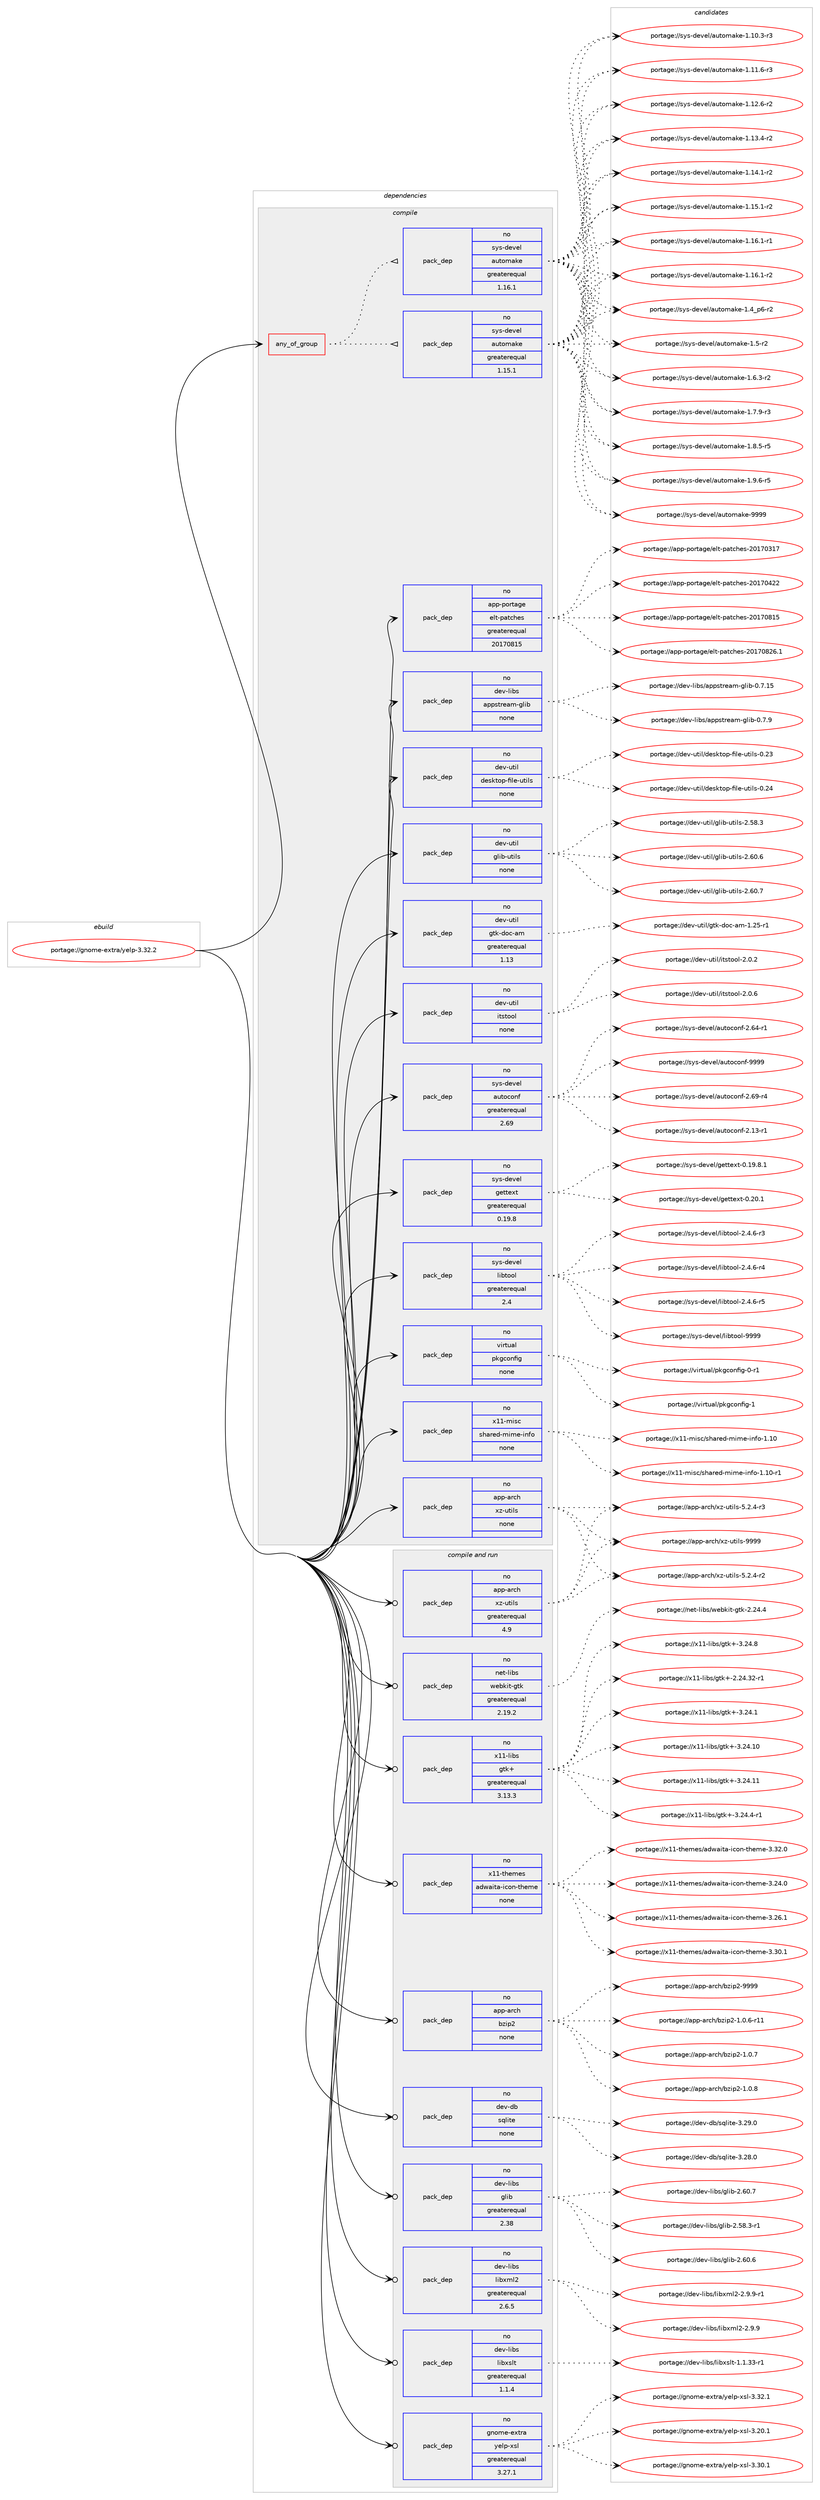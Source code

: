 digraph prolog {

# *************
# Graph options
# *************

newrank=true;
concentrate=true;
compound=true;
graph [rankdir=LR,fontname=Helvetica,fontsize=10,ranksep=1.5];#, ranksep=2.5, nodesep=0.2];
edge  [arrowhead=vee];
node  [fontname=Helvetica,fontsize=10];

# **********
# The ebuild
# **********

subgraph cluster_leftcol {
color=gray;
rank=same;
label=<<i>ebuild</i>>;
id [label="portage://gnome-extra/yelp-3.32.2", color=red, width=4, href="../gnome-extra/yelp-3.32.2.svg"];
}

# ****************
# The dependencies
# ****************

subgraph cluster_midcol {
color=gray;
label=<<i>dependencies</i>>;
subgraph cluster_compile {
fillcolor="#eeeeee";
style=filled;
label=<<i>compile</i>>;
subgraph any4054 {
dependency282937 [label=<<TABLE BORDER="0" CELLBORDER="1" CELLSPACING="0" CELLPADDING="4"><TR><TD CELLPADDING="10">any_of_group</TD></TR></TABLE>>, shape=none, color=red];subgraph pack204189 {
dependency282938 [label=<<TABLE BORDER="0" CELLBORDER="1" CELLSPACING="0" CELLPADDING="4" WIDTH="220"><TR><TD ROWSPAN="6" CELLPADDING="30">pack_dep</TD></TR><TR><TD WIDTH="110">no</TD></TR><TR><TD>sys-devel</TD></TR><TR><TD>automake</TD></TR><TR><TD>greaterequal</TD></TR><TR><TD>1.16.1</TD></TR></TABLE>>, shape=none, color=blue];
}
dependency282937:e -> dependency282938:w [weight=20,style="dotted",arrowhead="oinv"];
subgraph pack204190 {
dependency282939 [label=<<TABLE BORDER="0" CELLBORDER="1" CELLSPACING="0" CELLPADDING="4" WIDTH="220"><TR><TD ROWSPAN="6" CELLPADDING="30">pack_dep</TD></TR><TR><TD WIDTH="110">no</TD></TR><TR><TD>sys-devel</TD></TR><TR><TD>automake</TD></TR><TR><TD>greaterequal</TD></TR><TR><TD>1.15.1</TD></TR></TABLE>>, shape=none, color=blue];
}
dependency282937:e -> dependency282939:w [weight=20,style="dotted",arrowhead="oinv"];
}
id:e -> dependency282937:w [weight=20,style="solid",arrowhead="vee"];
subgraph pack204191 {
dependency282940 [label=<<TABLE BORDER="0" CELLBORDER="1" CELLSPACING="0" CELLPADDING="4" WIDTH="220"><TR><TD ROWSPAN="6" CELLPADDING="30">pack_dep</TD></TR><TR><TD WIDTH="110">no</TD></TR><TR><TD>app-arch</TD></TR><TR><TD>xz-utils</TD></TR><TR><TD>none</TD></TR><TR><TD></TD></TR></TABLE>>, shape=none, color=blue];
}
id:e -> dependency282940:w [weight=20,style="solid",arrowhead="vee"];
subgraph pack204192 {
dependency282941 [label=<<TABLE BORDER="0" CELLBORDER="1" CELLSPACING="0" CELLPADDING="4" WIDTH="220"><TR><TD ROWSPAN="6" CELLPADDING="30">pack_dep</TD></TR><TR><TD WIDTH="110">no</TD></TR><TR><TD>app-portage</TD></TR><TR><TD>elt-patches</TD></TR><TR><TD>greaterequal</TD></TR><TR><TD>20170815</TD></TR></TABLE>>, shape=none, color=blue];
}
id:e -> dependency282941:w [weight=20,style="solid",arrowhead="vee"];
subgraph pack204193 {
dependency282942 [label=<<TABLE BORDER="0" CELLBORDER="1" CELLSPACING="0" CELLPADDING="4" WIDTH="220"><TR><TD ROWSPAN="6" CELLPADDING="30">pack_dep</TD></TR><TR><TD WIDTH="110">no</TD></TR><TR><TD>dev-libs</TD></TR><TR><TD>appstream-glib</TD></TR><TR><TD>none</TD></TR><TR><TD></TD></TR></TABLE>>, shape=none, color=blue];
}
id:e -> dependency282942:w [weight=20,style="solid",arrowhead="vee"];
subgraph pack204194 {
dependency282943 [label=<<TABLE BORDER="0" CELLBORDER="1" CELLSPACING="0" CELLPADDING="4" WIDTH="220"><TR><TD ROWSPAN="6" CELLPADDING="30">pack_dep</TD></TR><TR><TD WIDTH="110">no</TD></TR><TR><TD>dev-util</TD></TR><TR><TD>desktop-file-utils</TD></TR><TR><TD>none</TD></TR><TR><TD></TD></TR></TABLE>>, shape=none, color=blue];
}
id:e -> dependency282943:w [weight=20,style="solid",arrowhead="vee"];
subgraph pack204195 {
dependency282944 [label=<<TABLE BORDER="0" CELLBORDER="1" CELLSPACING="0" CELLPADDING="4" WIDTH="220"><TR><TD ROWSPAN="6" CELLPADDING="30">pack_dep</TD></TR><TR><TD WIDTH="110">no</TD></TR><TR><TD>dev-util</TD></TR><TR><TD>glib-utils</TD></TR><TR><TD>none</TD></TR><TR><TD></TD></TR></TABLE>>, shape=none, color=blue];
}
id:e -> dependency282944:w [weight=20,style="solid",arrowhead="vee"];
subgraph pack204196 {
dependency282945 [label=<<TABLE BORDER="0" CELLBORDER="1" CELLSPACING="0" CELLPADDING="4" WIDTH="220"><TR><TD ROWSPAN="6" CELLPADDING="30">pack_dep</TD></TR><TR><TD WIDTH="110">no</TD></TR><TR><TD>dev-util</TD></TR><TR><TD>gtk-doc-am</TD></TR><TR><TD>greaterequal</TD></TR><TR><TD>1.13</TD></TR></TABLE>>, shape=none, color=blue];
}
id:e -> dependency282945:w [weight=20,style="solid",arrowhead="vee"];
subgraph pack204197 {
dependency282946 [label=<<TABLE BORDER="0" CELLBORDER="1" CELLSPACING="0" CELLPADDING="4" WIDTH="220"><TR><TD ROWSPAN="6" CELLPADDING="30">pack_dep</TD></TR><TR><TD WIDTH="110">no</TD></TR><TR><TD>dev-util</TD></TR><TR><TD>itstool</TD></TR><TR><TD>none</TD></TR><TR><TD></TD></TR></TABLE>>, shape=none, color=blue];
}
id:e -> dependency282946:w [weight=20,style="solid",arrowhead="vee"];
subgraph pack204198 {
dependency282947 [label=<<TABLE BORDER="0" CELLBORDER="1" CELLSPACING="0" CELLPADDING="4" WIDTH="220"><TR><TD ROWSPAN="6" CELLPADDING="30">pack_dep</TD></TR><TR><TD WIDTH="110">no</TD></TR><TR><TD>sys-devel</TD></TR><TR><TD>autoconf</TD></TR><TR><TD>greaterequal</TD></TR><TR><TD>2.69</TD></TR></TABLE>>, shape=none, color=blue];
}
id:e -> dependency282947:w [weight=20,style="solid",arrowhead="vee"];
subgraph pack204199 {
dependency282948 [label=<<TABLE BORDER="0" CELLBORDER="1" CELLSPACING="0" CELLPADDING="4" WIDTH="220"><TR><TD ROWSPAN="6" CELLPADDING="30">pack_dep</TD></TR><TR><TD WIDTH="110">no</TD></TR><TR><TD>sys-devel</TD></TR><TR><TD>gettext</TD></TR><TR><TD>greaterequal</TD></TR><TR><TD>0.19.8</TD></TR></TABLE>>, shape=none, color=blue];
}
id:e -> dependency282948:w [weight=20,style="solid",arrowhead="vee"];
subgraph pack204200 {
dependency282949 [label=<<TABLE BORDER="0" CELLBORDER="1" CELLSPACING="0" CELLPADDING="4" WIDTH="220"><TR><TD ROWSPAN="6" CELLPADDING="30">pack_dep</TD></TR><TR><TD WIDTH="110">no</TD></TR><TR><TD>sys-devel</TD></TR><TR><TD>libtool</TD></TR><TR><TD>greaterequal</TD></TR><TR><TD>2.4</TD></TR></TABLE>>, shape=none, color=blue];
}
id:e -> dependency282949:w [weight=20,style="solid",arrowhead="vee"];
subgraph pack204201 {
dependency282950 [label=<<TABLE BORDER="0" CELLBORDER="1" CELLSPACING="0" CELLPADDING="4" WIDTH="220"><TR><TD ROWSPAN="6" CELLPADDING="30">pack_dep</TD></TR><TR><TD WIDTH="110">no</TD></TR><TR><TD>virtual</TD></TR><TR><TD>pkgconfig</TD></TR><TR><TD>none</TD></TR><TR><TD></TD></TR></TABLE>>, shape=none, color=blue];
}
id:e -> dependency282950:w [weight=20,style="solid",arrowhead="vee"];
subgraph pack204202 {
dependency282951 [label=<<TABLE BORDER="0" CELLBORDER="1" CELLSPACING="0" CELLPADDING="4" WIDTH="220"><TR><TD ROWSPAN="6" CELLPADDING="30">pack_dep</TD></TR><TR><TD WIDTH="110">no</TD></TR><TR><TD>x11-misc</TD></TR><TR><TD>shared-mime-info</TD></TR><TR><TD>none</TD></TR><TR><TD></TD></TR></TABLE>>, shape=none, color=blue];
}
id:e -> dependency282951:w [weight=20,style="solid",arrowhead="vee"];
}
subgraph cluster_compileandrun {
fillcolor="#eeeeee";
style=filled;
label=<<i>compile and run</i>>;
subgraph pack204203 {
dependency282952 [label=<<TABLE BORDER="0" CELLBORDER="1" CELLSPACING="0" CELLPADDING="4" WIDTH="220"><TR><TD ROWSPAN="6" CELLPADDING="30">pack_dep</TD></TR><TR><TD WIDTH="110">no</TD></TR><TR><TD>app-arch</TD></TR><TR><TD>bzip2</TD></TR><TR><TD>none</TD></TR><TR><TD></TD></TR></TABLE>>, shape=none, color=blue];
}
id:e -> dependency282952:w [weight=20,style="solid",arrowhead="odotvee"];
subgraph pack204204 {
dependency282953 [label=<<TABLE BORDER="0" CELLBORDER="1" CELLSPACING="0" CELLPADDING="4" WIDTH="220"><TR><TD ROWSPAN="6" CELLPADDING="30">pack_dep</TD></TR><TR><TD WIDTH="110">no</TD></TR><TR><TD>app-arch</TD></TR><TR><TD>xz-utils</TD></TR><TR><TD>greaterequal</TD></TR><TR><TD>4.9</TD></TR></TABLE>>, shape=none, color=blue];
}
id:e -> dependency282953:w [weight=20,style="solid",arrowhead="odotvee"];
subgraph pack204205 {
dependency282954 [label=<<TABLE BORDER="0" CELLBORDER="1" CELLSPACING="0" CELLPADDING="4" WIDTH="220"><TR><TD ROWSPAN="6" CELLPADDING="30">pack_dep</TD></TR><TR><TD WIDTH="110">no</TD></TR><TR><TD>dev-db</TD></TR><TR><TD>sqlite</TD></TR><TR><TD>none</TD></TR><TR><TD></TD></TR></TABLE>>, shape=none, color=blue];
}
id:e -> dependency282954:w [weight=20,style="solid",arrowhead="odotvee"];
subgraph pack204206 {
dependency282955 [label=<<TABLE BORDER="0" CELLBORDER="1" CELLSPACING="0" CELLPADDING="4" WIDTH="220"><TR><TD ROWSPAN="6" CELLPADDING="30">pack_dep</TD></TR><TR><TD WIDTH="110">no</TD></TR><TR><TD>dev-libs</TD></TR><TR><TD>glib</TD></TR><TR><TD>greaterequal</TD></TR><TR><TD>2.38</TD></TR></TABLE>>, shape=none, color=blue];
}
id:e -> dependency282955:w [weight=20,style="solid",arrowhead="odotvee"];
subgraph pack204207 {
dependency282956 [label=<<TABLE BORDER="0" CELLBORDER="1" CELLSPACING="0" CELLPADDING="4" WIDTH="220"><TR><TD ROWSPAN="6" CELLPADDING="30">pack_dep</TD></TR><TR><TD WIDTH="110">no</TD></TR><TR><TD>dev-libs</TD></TR><TR><TD>libxml2</TD></TR><TR><TD>greaterequal</TD></TR><TR><TD>2.6.5</TD></TR></TABLE>>, shape=none, color=blue];
}
id:e -> dependency282956:w [weight=20,style="solid",arrowhead="odotvee"];
subgraph pack204208 {
dependency282957 [label=<<TABLE BORDER="0" CELLBORDER="1" CELLSPACING="0" CELLPADDING="4" WIDTH="220"><TR><TD ROWSPAN="6" CELLPADDING="30">pack_dep</TD></TR><TR><TD WIDTH="110">no</TD></TR><TR><TD>dev-libs</TD></TR><TR><TD>libxslt</TD></TR><TR><TD>greaterequal</TD></TR><TR><TD>1.1.4</TD></TR></TABLE>>, shape=none, color=blue];
}
id:e -> dependency282957:w [weight=20,style="solid",arrowhead="odotvee"];
subgraph pack204209 {
dependency282958 [label=<<TABLE BORDER="0" CELLBORDER="1" CELLSPACING="0" CELLPADDING="4" WIDTH="220"><TR><TD ROWSPAN="6" CELLPADDING="30">pack_dep</TD></TR><TR><TD WIDTH="110">no</TD></TR><TR><TD>gnome-extra</TD></TR><TR><TD>yelp-xsl</TD></TR><TR><TD>greaterequal</TD></TR><TR><TD>3.27.1</TD></TR></TABLE>>, shape=none, color=blue];
}
id:e -> dependency282958:w [weight=20,style="solid",arrowhead="odotvee"];
subgraph pack204210 {
dependency282959 [label=<<TABLE BORDER="0" CELLBORDER="1" CELLSPACING="0" CELLPADDING="4" WIDTH="220"><TR><TD ROWSPAN="6" CELLPADDING="30">pack_dep</TD></TR><TR><TD WIDTH="110">no</TD></TR><TR><TD>net-libs</TD></TR><TR><TD>webkit-gtk</TD></TR><TR><TD>greaterequal</TD></TR><TR><TD>2.19.2</TD></TR></TABLE>>, shape=none, color=blue];
}
id:e -> dependency282959:w [weight=20,style="solid",arrowhead="odotvee"];
subgraph pack204211 {
dependency282960 [label=<<TABLE BORDER="0" CELLBORDER="1" CELLSPACING="0" CELLPADDING="4" WIDTH="220"><TR><TD ROWSPAN="6" CELLPADDING="30">pack_dep</TD></TR><TR><TD WIDTH="110">no</TD></TR><TR><TD>x11-libs</TD></TR><TR><TD>gtk+</TD></TR><TR><TD>greaterequal</TD></TR><TR><TD>3.13.3</TD></TR></TABLE>>, shape=none, color=blue];
}
id:e -> dependency282960:w [weight=20,style="solid",arrowhead="odotvee"];
subgraph pack204212 {
dependency282961 [label=<<TABLE BORDER="0" CELLBORDER="1" CELLSPACING="0" CELLPADDING="4" WIDTH="220"><TR><TD ROWSPAN="6" CELLPADDING="30">pack_dep</TD></TR><TR><TD WIDTH="110">no</TD></TR><TR><TD>x11-themes</TD></TR><TR><TD>adwaita-icon-theme</TD></TR><TR><TD>none</TD></TR><TR><TD></TD></TR></TABLE>>, shape=none, color=blue];
}
id:e -> dependency282961:w [weight=20,style="solid",arrowhead="odotvee"];
}
subgraph cluster_run {
fillcolor="#eeeeee";
style=filled;
label=<<i>run</i>>;
}
}

# **************
# The candidates
# **************

subgraph cluster_choices {
rank=same;
color=gray;
label=<<i>candidates</i>>;

subgraph choice204189 {
color=black;
nodesep=1;
choiceportage11512111545100101118101108479711711611110997107101454946494846514511451 [label="portage://sys-devel/automake-1.10.3-r3", color=red, width=4,href="../sys-devel/automake-1.10.3-r3.svg"];
choiceportage11512111545100101118101108479711711611110997107101454946494946544511451 [label="portage://sys-devel/automake-1.11.6-r3", color=red, width=4,href="../sys-devel/automake-1.11.6-r3.svg"];
choiceportage11512111545100101118101108479711711611110997107101454946495046544511450 [label="portage://sys-devel/automake-1.12.6-r2", color=red, width=4,href="../sys-devel/automake-1.12.6-r2.svg"];
choiceportage11512111545100101118101108479711711611110997107101454946495146524511450 [label="portage://sys-devel/automake-1.13.4-r2", color=red, width=4,href="../sys-devel/automake-1.13.4-r2.svg"];
choiceportage11512111545100101118101108479711711611110997107101454946495246494511450 [label="portage://sys-devel/automake-1.14.1-r2", color=red, width=4,href="../sys-devel/automake-1.14.1-r2.svg"];
choiceportage11512111545100101118101108479711711611110997107101454946495346494511450 [label="portage://sys-devel/automake-1.15.1-r2", color=red, width=4,href="../sys-devel/automake-1.15.1-r2.svg"];
choiceportage11512111545100101118101108479711711611110997107101454946495446494511449 [label="portage://sys-devel/automake-1.16.1-r1", color=red, width=4,href="../sys-devel/automake-1.16.1-r1.svg"];
choiceportage11512111545100101118101108479711711611110997107101454946495446494511450 [label="portage://sys-devel/automake-1.16.1-r2", color=red, width=4,href="../sys-devel/automake-1.16.1-r2.svg"];
choiceportage115121115451001011181011084797117116111109971071014549465295112544511450 [label="portage://sys-devel/automake-1.4_p6-r2", color=red, width=4,href="../sys-devel/automake-1.4_p6-r2.svg"];
choiceportage11512111545100101118101108479711711611110997107101454946534511450 [label="portage://sys-devel/automake-1.5-r2", color=red, width=4,href="../sys-devel/automake-1.5-r2.svg"];
choiceportage115121115451001011181011084797117116111109971071014549465446514511450 [label="portage://sys-devel/automake-1.6.3-r2", color=red, width=4,href="../sys-devel/automake-1.6.3-r2.svg"];
choiceportage115121115451001011181011084797117116111109971071014549465546574511451 [label="portage://sys-devel/automake-1.7.9-r3", color=red, width=4,href="../sys-devel/automake-1.7.9-r3.svg"];
choiceportage115121115451001011181011084797117116111109971071014549465646534511453 [label="portage://sys-devel/automake-1.8.5-r5", color=red, width=4,href="../sys-devel/automake-1.8.5-r5.svg"];
choiceportage115121115451001011181011084797117116111109971071014549465746544511453 [label="portage://sys-devel/automake-1.9.6-r5", color=red, width=4,href="../sys-devel/automake-1.9.6-r5.svg"];
choiceportage115121115451001011181011084797117116111109971071014557575757 [label="portage://sys-devel/automake-9999", color=red, width=4,href="../sys-devel/automake-9999.svg"];
dependency282938:e -> choiceportage11512111545100101118101108479711711611110997107101454946494846514511451:w [style=dotted,weight="100"];
dependency282938:e -> choiceportage11512111545100101118101108479711711611110997107101454946494946544511451:w [style=dotted,weight="100"];
dependency282938:e -> choiceportage11512111545100101118101108479711711611110997107101454946495046544511450:w [style=dotted,weight="100"];
dependency282938:e -> choiceportage11512111545100101118101108479711711611110997107101454946495146524511450:w [style=dotted,weight="100"];
dependency282938:e -> choiceportage11512111545100101118101108479711711611110997107101454946495246494511450:w [style=dotted,weight="100"];
dependency282938:e -> choiceportage11512111545100101118101108479711711611110997107101454946495346494511450:w [style=dotted,weight="100"];
dependency282938:e -> choiceportage11512111545100101118101108479711711611110997107101454946495446494511449:w [style=dotted,weight="100"];
dependency282938:e -> choiceportage11512111545100101118101108479711711611110997107101454946495446494511450:w [style=dotted,weight="100"];
dependency282938:e -> choiceportage115121115451001011181011084797117116111109971071014549465295112544511450:w [style=dotted,weight="100"];
dependency282938:e -> choiceportage11512111545100101118101108479711711611110997107101454946534511450:w [style=dotted,weight="100"];
dependency282938:e -> choiceportage115121115451001011181011084797117116111109971071014549465446514511450:w [style=dotted,weight="100"];
dependency282938:e -> choiceportage115121115451001011181011084797117116111109971071014549465546574511451:w [style=dotted,weight="100"];
dependency282938:e -> choiceportage115121115451001011181011084797117116111109971071014549465646534511453:w [style=dotted,weight="100"];
dependency282938:e -> choiceportage115121115451001011181011084797117116111109971071014549465746544511453:w [style=dotted,weight="100"];
dependency282938:e -> choiceportage115121115451001011181011084797117116111109971071014557575757:w [style=dotted,weight="100"];
}
subgraph choice204190 {
color=black;
nodesep=1;
choiceportage11512111545100101118101108479711711611110997107101454946494846514511451 [label="portage://sys-devel/automake-1.10.3-r3", color=red, width=4,href="../sys-devel/automake-1.10.3-r3.svg"];
choiceportage11512111545100101118101108479711711611110997107101454946494946544511451 [label="portage://sys-devel/automake-1.11.6-r3", color=red, width=4,href="../sys-devel/automake-1.11.6-r3.svg"];
choiceportage11512111545100101118101108479711711611110997107101454946495046544511450 [label="portage://sys-devel/automake-1.12.6-r2", color=red, width=4,href="../sys-devel/automake-1.12.6-r2.svg"];
choiceportage11512111545100101118101108479711711611110997107101454946495146524511450 [label="portage://sys-devel/automake-1.13.4-r2", color=red, width=4,href="../sys-devel/automake-1.13.4-r2.svg"];
choiceportage11512111545100101118101108479711711611110997107101454946495246494511450 [label="portage://sys-devel/automake-1.14.1-r2", color=red, width=4,href="../sys-devel/automake-1.14.1-r2.svg"];
choiceportage11512111545100101118101108479711711611110997107101454946495346494511450 [label="portage://sys-devel/automake-1.15.1-r2", color=red, width=4,href="../sys-devel/automake-1.15.1-r2.svg"];
choiceportage11512111545100101118101108479711711611110997107101454946495446494511449 [label="portage://sys-devel/automake-1.16.1-r1", color=red, width=4,href="../sys-devel/automake-1.16.1-r1.svg"];
choiceportage11512111545100101118101108479711711611110997107101454946495446494511450 [label="portage://sys-devel/automake-1.16.1-r2", color=red, width=4,href="../sys-devel/automake-1.16.1-r2.svg"];
choiceportage115121115451001011181011084797117116111109971071014549465295112544511450 [label="portage://sys-devel/automake-1.4_p6-r2", color=red, width=4,href="../sys-devel/automake-1.4_p6-r2.svg"];
choiceportage11512111545100101118101108479711711611110997107101454946534511450 [label="portage://sys-devel/automake-1.5-r2", color=red, width=4,href="../sys-devel/automake-1.5-r2.svg"];
choiceportage115121115451001011181011084797117116111109971071014549465446514511450 [label="portage://sys-devel/automake-1.6.3-r2", color=red, width=4,href="../sys-devel/automake-1.6.3-r2.svg"];
choiceportage115121115451001011181011084797117116111109971071014549465546574511451 [label="portage://sys-devel/automake-1.7.9-r3", color=red, width=4,href="../sys-devel/automake-1.7.9-r3.svg"];
choiceportage115121115451001011181011084797117116111109971071014549465646534511453 [label="portage://sys-devel/automake-1.8.5-r5", color=red, width=4,href="../sys-devel/automake-1.8.5-r5.svg"];
choiceportage115121115451001011181011084797117116111109971071014549465746544511453 [label="portage://sys-devel/automake-1.9.6-r5", color=red, width=4,href="../sys-devel/automake-1.9.6-r5.svg"];
choiceportage115121115451001011181011084797117116111109971071014557575757 [label="portage://sys-devel/automake-9999", color=red, width=4,href="../sys-devel/automake-9999.svg"];
dependency282939:e -> choiceportage11512111545100101118101108479711711611110997107101454946494846514511451:w [style=dotted,weight="100"];
dependency282939:e -> choiceportage11512111545100101118101108479711711611110997107101454946494946544511451:w [style=dotted,weight="100"];
dependency282939:e -> choiceportage11512111545100101118101108479711711611110997107101454946495046544511450:w [style=dotted,weight="100"];
dependency282939:e -> choiceportage11512111545100101118101108479711711611110997107101454946495146524511450:w [style=dotted,weight="100"];
dependency282939:e -> choiceportage11512111545100101118101108479711711611110997107101454946495246494511450:w [style=dotted,weight="100"];
dependency282939:e -> choiceportage11512111545100101118101108479711711611110997107101454946495346494511450:w [style=dotted,weight="100"];
dependency282939:e -> choiceportage11512111545100101118101108479711711611110997107101454946495446494511449:w [style=dotted,weight="100"];
dependency282939:e -> choiceportage11512111545100101118101108479711711611110997107101454946495446494511450:w [style=dotted,weight="100"];
dependency282939:e -> choiceportage115121115451001011181011084797117116111109971071014549465295112544511450:w [style=dotted,weight="100"];
dependency282939:e -> choiceportage11512111545100101118101108479711711611110997107101454946534511450:w [style=dotted,weight="100"];
dependency282939:e -> choiceportage115121115451001011181011084797117116111109971071014549465446514511450:w [style=dotted,weight="100"];
dependency282939:e -> choiceportage115121115451001011181011084797117116111109971071014549465546574511451:w [style=dotted,weight="100"];
dependency282939:e -> choiceportage115121115451001011181011084797117116111109971071014549465646534511453:w [style=dotted,weight="100"];
dependency282939:e -> choiceportage115121115451001011181011084797117116111109971071014549465746544511453:w [style=dotted,weight="100"];
dependency282939:e -> choiceportage115121115451001011181011084797117116111109971071014557575757:w [style=dotted,weight="100"];
}
subgraph choice204191 {
color=black;
nodesep=1;
choiceportage9711211245971149910447120122451171161051081154553465046524511450 [label="portage://app-arch/xz-utils-5.2.4-r2", color=red, width=4,href="../app-arch/xz-utils-5.2.4-r2.svg"];
choiceportage9711211245971149910447120122451171161051081154553465046524511451 [label="portage://app-arch/xz-utils-5.2.4-r3", color=red, width=4,href="../app-arch/xz-utils-5.2.4-r3.svg"];
choiceportage9711211245971149910447120122451171161051081154557575757 [label="portage://app-arch/xz-utils-9999", color=red, width=4,href="../app-arch/xz-utils-9999.svg"];
dependency282940:e -> choiceportage9711211245971149910447120122451171161051081154553465046524511450:w [style=dotted,weight="100"];
dependency282940:e -> choiceportage9711211245971149910447120122451171161051081154553465046524511451:w [style=dotted,weight="100"];
dependency282940:e -> choiceportage9711211245971149910447120122451171161051081154557575757:w [style=dotted,weight="100"];
}
subgraph choice204192 {
color=black;
nodesep=1;
choiceportage97112112451121111141169710310147101108116451129711699104101115455048495548514955 [label="portage://app-portage/elt-patches-20170317", color=red, width=4,href="../app-portage/elt-patches-20170317.svg"];
choiceportage97112112451121111141169710310147101108116451129711699104101115455048495548525050 [label="portage://app-portage/elt-patches-20170422", color=red, width=4,href="../app-portage/elt-patches-20170422.svg"];
choiceportage97112112451121111141169710310147101108116451129711699104101115455048495548564953 [label="portage://app-portage/elt-patches-20170815", color=red, width=4,href="../app-portage/elt-patches-20170815.svg"];
choiceportage971121124511211111411697103101471011081164511297116991041011154550484955485650544649 [label="portage://app-portage/elt-patches-20170826.1", color=red, width=4,href="../app-portage/elt-patches-20170826.1.svg"];
dependency282941:e -> choiceportage97112112451121111141169710310147101108116451129711699104101115455048495548514955:w [style=dotted,weight="100"];
dependency282941:e -> choiceportage97112112451121111141169710310147101108116451129711699104101115455048495548525050:w [style=dotted,weight="100"];
dependency282941:e -> choiceportage97112112451121111141169710310147101108116451129711699104101115455048495548564953:w [style=dotted,weight="100"];
dependency282941:e -> choiceportage971121124511211111411697103101471011081164511297116991041011154550484955485650544649:w [style=dotted,weight="100"];
}
subgraph choice204193 {
color=black;
nodesep=1;
choiceportage1001011184510810598115479711211211511611410197109451031081059845484655464953 [label="portage://dev-libs/appstream-glib-0.7.15", color=red, width=4,href="../dev-libs/appstream-glib-0.7.15.svg"];
choiceportage10010111845108105981154797112112115116114101971094510310810598454846554657 [label="portage://dev-libs/appstream-glib-0.7.9", color=red, width=4,href="../dev-libs/appstream-glib-0.7.9.svg"];
dependency282942:e -> choiceportage1001011184510810598115479711211211511611410197109451031081059845484655464953:w [style=dotted,weight="100"];
dependency282942:e -> choiceportage10010111845108105981154797112112115116114101971094510310810598454846554657:w [style=dotted,weight="100"];
}
subgraph choice204194 {
color=black;
nodesep=1;
choiceportage100101118451171161051084710010111510711611111245102105108101451171161051081154548465051 [label="portage://dev-util/desktop-file-utils-0.23", color=red, width=4,href="../dev-util/desktop-file-utils-0.23.svg"];
choiceportage100101118451171161051084710010111510711611111245102105108101451171161051081154548465052 [label="portage://dev-util/desktop-file-utils-0.24", color=red, width=4,href="../dev-util/desktop-file-utils-0.24.svg"];
dependency282943:e -> choiceportage100101118451171161051084710010111510711611111245102105108101451171161051081154548465051:w [style=dotted,weight="100"];
dependency282943:e -> choiceportage100101118451171161051084710010111510711611111245102105108101451171161051081154548465052:w [style=dotted,weight="100"];
}
subgraph choice204195 {
color=black;
nodesep=1;
choiceportage1001011184511711610510847103108105984511711610510811545504653564651 [label="portage://dev-util/glib-utils-2.58.3", color=red, width=4,href="../dev-util/glib-utils-2.58.3.svg"];
choiceportage1001011184511711610510847103108105984511711610510811545504654484654 [label="portage://dev-util/glib-utils-2.60.6", color=red, width=4,href="../dev-util/glib-utils-2.60.6.svg"];
choiceportage1001011184511711610510847103108105984511711610510811545504654484655 [label="portage://dev-util/glib-utils-2.60.7", color=red, width=4,href="../dev-util/glib-utils-2.60.7.svg"];
dependency282944:e -> choiceportage1001011184511711610510847103108105984511711610510811545504653564651:w [style=dotted,weight="100"];
dependency282944:e -> choiceportage1001011184511711610510847103108105984511711610510811545504654484654:w [style=dotted,weight="100"];
dependency282944:e -> choiceportage1001011184511711610510847103108105984511711610510811545504654484655:w [style=dotted,weight="100"];
}
subgraph choice204196 {
color=black;
nodesep=1;
choiceportage10010111845117116105108471031161074510011199459710945494650534511449 [label="portage://dev-util/gtk-doc-am-1.25-r1", color=red, width=4,href="../dev-util/gtk-doc-am-1.25-r1.svg"];
dependency282945:e -> choiceportage10010111845117116105108471031161074510011199459710945494650534511449:w [style=dotted,weight="100"];
}
subgraph choice204197 {
color=black;
nodesep=1;
choiceportage1001011184511711610510847105116115116111111108455046484650 [label="portage://dev-util/itstool-2.0.2", color=red, width=4,href="../dev-util/itstool-2.0.2.svg"];
choiceportage1001011184511711610510847105116115116111111108455046484654 [label="portage://dev-util/itstool-2.0.6", color=red, width=4,href="../dev-util/itstool-2.0.6.svg"];
dependency282946:e -> choiceportage1001011184511711610510847105116115116111111108455046484650:w [style=dotted,weight="100"];
dependency282946:e -> choiceportage1001011184511711610510847105116115116111111108455046484654:w [style=dotted,weight="100"];
}
subgraph choice204198 {
color=black;
nodesep=1;
choiceportage1151211154510010111810110847971171161119911111010245504649514511449 [label="portage://sys-devel/autoconf-2.13-r1", color=red, width=4,href="../sys-devel/autoconf-2.13-r1.svg"];
choiceportage1151211154510010111810110847971171161119911111010245504654524511449 [label="portage://sys-devel/autoconf-2.64-r1", color=red, width=4,href="../sys-devel/autoconf-2.64-r1.svg"];
choiceportage1151211154510010111810110847971171161119911111010245504654574511452 [label="portage://sys-devel/autoconf-2.69-r4", color=red, width=4,href="../sys-devel/autoconf-2.69-r4.svg"];
choiceportage115121115451001011181011084797117116111991111101024557575757 [label="portage://sys-devel/autoconf-9999", color=red, width=4,href="../sys-devel/autoconf-9999.svg"];
dependency282947:e -> choiceportage1151211154510010111810110847971171161119911111010245504649514511449:w [style=dotted,weight="100"];
dependency282947:e -> choiceportage1151211154510010111810110847971171161119911111010245504654524511449:w [style=dotted,weight="100"];
dependency282947:e -> choiceportage1151211154510010111810110847971171161119911111010245504654574511452:w [style=dotted,weight="100"];
dependency282947:e -> choiceportage115121115451001011181011084797117116111991111101024557575757:w [style=dotted,weight="100"];
}
subgraph choice204199 {
color=black;
nodesep=1;
choiceportage1151211154510010111810110847103101116116101120116454846495746564649 [label="portage://sys-devel/gettext-0.19.8.1", color=red, width=4,href="../sys-devel/gettext-0.19.8.1.svg"];
choiceportage115121115451001011181011084710310111611610112011645484650484649 [label="portage://sys-devel/gettext-0.20.1", color=red, width=4,href="../sys-devel/gettext-0.20.1.svg"];
dependency282948:e -> choiceportage1151211154510010111810110847103101116116101120116454846495746564649:w [style=dotted,weight="100"];
dependency282948:e -> choiceportage115121115451001011181011084710310111611610112011645484650484649:w [style=dotted,weight="100"];
}
subgraph choice204200 {
color=black;
nodesep=1;
choiceportage1151211154510010111810110847108105981161111111084550465246544511451 [label="portage://sys-devel/libtool-2.4.6-r3", color=red, width=4,href="../sys-devel/libtool-2.4.6-r3.svg"];
choiceportage1151211154510010111810110847108105981161111111084550465246544511452 [label="portage://sys-devel/libtool-2.4.6-r4", color=red, width=4,href="../sys-devel/libtool-2.4.6-r4.svg"];
choiceportage1151211154510010111810110847108105981161111111084550465246544511453 [label="portage://sys-devel/libtool-2.4.6-r5", color=red, width=4,href="../sys-devel/libtool-2.4.6-r5.svg"];
choiceportage1151211154510010111810110847108105981161111111084557575757 [label="portage://sys-devel/libtool-9999", color=red, width=4,href="../sys-devel/libtool-9999.svg"];
dependency282949:e -> choiceportage1151211154510010111810110847108105981161111111084550465246544511451:w [style=dotted,weight="100"];
dependency282949:e -> choiceportage1151211154510010111810110847108105981161111111084550465246544511452:w [style=dotted,weight="100"];
dependency282949:e -> choiceportage1151211154510010111810110847108105981161111111084550465246544511453:w [style=dotted,weight="100"];
dependency282949:e -> choiceportage1151211154510010111810110847108105981161111111084557575757:w [style=dotted,weight="100"];
}
subgraph choice204201 {
color=black;
nodesep=1;
choiceportage11810511411611797108471121071039911111010210510345484511449 [label="portage://virtual/pkgconfig-0-r1", color=red, width=4,href="../virtual/pkgconfig-0-r1.svg"];
choiceportage1181051141161179710847112107103991111101021051034549 [label="portage://virtual/pkgconfig-1", color=red, width=4,href="../virtual/pkgconfig-1.svg"];
dependency282950:e -> choiceportage11810511411611797108471121071039911111010210510345484511449:w [style=dotted,weight="100"];
dependency282950:e -> choiceportage1181051141161179710847112107103991111101021051034549:w [style=dotted,weight="100"];
}
subgraph choice204202 {
color=black;
nodesep=1;
choiceportage12049494510910511599471151049711410110045109105109101451051101021114549464948 [label="portage://x11-misc/shared-mime-info-1.10", color=red, width=4,href="../x11-misc/shared-mime-info-1.10.svg"];
choiceportage120494945109105115994711510497114101100451091051091014510511010211145494649484511449 [label="portage://x11-misc/shared-mime-info-1.10-r1", color=red, width=4,href="../x11-misc/shared-mime-info-1.10-r1.svg"];
dependency282951:e -> choiceportage12049494510910511599471151049711410110045109105109101451051101021114549464948:w [style=dotted,weight="100"];
dependency282951:e -> choiceportage120494945109105115994711510497114101100451091051091014510511010211145494649484511449:w [style=dotted,weight="100"];
}
subgraph choice204203 {
color=black;
nodesep=1;
choiceportage97112112459711499104479812210511250454946484654451144949 [label="portage://app-arch/bzip2-1.0.6-r11", color=red, width=4,href="../app-arch/bzip2-1.0.6-r11.svg"];
choiceportage97112112459711499104479812210511250454946484655 [label="portage://app-arch/bzip2-1.0.7", color=red, width=4,href="../app-arch/bzip2-1.0.7.svg"];
choiceportage97112112459711499104479812210511250454946484656 [label="portage://app-arch/bzip2-1.0.8", color=red, width=4,href="../app-arch/bzip2-1.0.8.svg"];
choiceportage971121124597114991044798122105112504557575757 [label="portage://app-arch/bzip2-9999", color=red, width=4,href="../app-arch/bzip2-9999.svg"];
dependency282952:e -> choiceportage97112112459711499104479812210511250454946484654451144949:w [style=dotted,weight="100"];
dependency282952:e -> choiceportage97112112459711499104479812210511250454946484655:w [style=dotted,weight="100"];
dependency282952:e -> choiceportage97112112459711499104479812210511250454946484656:w [style=dotted,weight="100"];
dependency282952:e -> choiceportage971121124597114991044798122105112504557575757:w [style=dotted,weight="100"];
}
subgraph choice204204 {
color=black;
nodesep=1;
choiceportage9711211245971149910447120122451171161051081154553465046524511450 [label="portage://app-arch/xz-utils-5.2.4-r2", color=red, width=4,href="../app-arch/xz-utils-5.2.4-r2.svg"];
choiceportage9711211245971149910447120122451171161051081154553465046524511451 [label="portage://app-arch/xz-utils-5.2.4-r3", color=red, width=4,href="../app-arch/xz-utils-5.2.4-r3.svg"];
choiceportage9711211245971149910447120122451171161051081154557575757 [label="portage://app-arch/xz-utils-9999", color=red, width=4,href="../app-arch/xz-utils-9999.svg"];
dependency282953:e -> choiceportage9711211245971149910447120122451171161051081154553465046524511450:w [style=dotted,weight="100"];
dependency282953:e -> choiceportage9711211245971149910447120122451171161051081154553465046524511451:w [style=dotted,weight="100"];
dependency282953:e -> choiceportage9711211245971149910447120122451171161051081154557575757:w [style=dotted,weight="100"];
}
subgraph choice204205 {
color=black;
nodesep=1;
choiceportage10010111845100984711511310810511610145514650564648 [label="portage://dev-db/sqlite-3.28.0", color=red, width=4,href="../dev-db/sqlite-3.28.0.svg"];
choiceportage10010111845100984711511310810511610145514650574648 [label="portage://dev-db/sqlite-3.29.0", color=red, width=4,href="../dev-db/sqlite-3.29.0.svg"];
dependency282954:e -> choiceportage10010111845100984711511310810511610145514650564648:w [style=dotted,weight="100"];
dependency282954:e -> choiceportage10010111845100984711511310810511610145514650574648:w [style=dotted,weight="100"];
}
subgraph choice204206 {
color=black;
nodesep=1;
choiceportage10010111845108105981154710310810598455046535646514511449 [label="portage://dev-libs/glib-2.58.3-r1", color=red, width=4,href="../dev-libs/glib-2.58.3-r1.svg"];
choiceportage1001011184510810598115471031081059845504654484654 [label="portage://dev-libs/glib-2.60.6", color=red, width=4,href="../dev-libs/glib-2.60.6.svg"];
choiceportage1001011184510810598115471031081059845504654484655 [label="portage://dev-libs/glib-2.60.7", color=red, width=4,href="../dev-libs/glib-2.60.7.svg"];
dependency282955:e -> choiceportage10010111845108105981154710310810598455046535646514511449:w [style=dotted,weight="100"];
dependency282955:e -> choiceportage1001011184510810598115471031081059845504654484654:w [style=dotted,weight="100"];
dependency282955:e -> choiceportage1001011184510810598115471031081059845504654484655:w [style=dotted,weight="100"];
}
subgraph choice204207 {
color=black;
nodesep=1;
choiceportage1001011184510810598115471081059812010910850455046574657 [label="portage://dev-libs/libxml2-2.9.9", color=red, width=4,href="../dev-libs/libxml2-2.9.9.svg"];
choiceportage10010111845108105981154710810598120109108504550465746574511449 [label="portage://dev-libs/libxml2-2.9.9-r1", color=red, width=4,href="../dev-libs/libxml2-2.9.9-r1.svg"];
dependency282956:e -> choiceportage1001011184510810598115471081059812010910850455046574657:w [style=dotted,weight="100"];
dependency282956:e -> choiceportage10010111845108105981154710810598120109108504550465746574511449:w [style=dotted,weight="100"];
}
subgraph choice204208 {
color=black;
nodesep=1;
choiceportage10010111845108105981154710810598120115108116454946494651514511449 [label="portage://dev-libs/libxslt-1.1.33-r1", color=red, width=4,href="../dev-libs/libxslt-1.1.33-r1.svg"];
dependency282957:e -> choiceportage10010111845108105981154710810598120115108116454946494651514511449:w [style=dotted,weight="100"];
}
subgraph choice204209 {
color=black;
nodesep=1;
choiceportage1031101111091014510112011611497471211011081124512011510845514650484649 [label="portage://gnome-extra/yelp-xsl-3.20.1", color=red, width=4,href="../gnome-extra/yelp-xsl-3.20.1.svg"];
choiceportage1031101111091014510112011611497471211011081124512011510845514651484649 [label="portage://gnome-extra/yelp-xsl-3.30.1", color=red, width=4,href="../gnome-extra/yelp-xsl-3.30.1.svg"];
choiceportage1031101111091014510112011611497471211011081124512011510845514651504649 [label="portage://gnome-extra/yelp-xsl-3.32.1", color=red, width=4,href="../gnome-extra/yelp-xsl-3.32.1.svg"];
dependency282958:e -> choiceportage1031101111091014510112011611497471211011081124512011510845514650484649:w [style=dotted,weight="100"];
dependency282958:e -> choiceportage1031101111091014510112011611497471211011081124512011510845514651484649:w [style=dotted,weight="100"];
dependency282958:e -> choiceportage1031101111091014510112011611497471211011081124512011510845514651504649:w [style=dotted,weight="100"];
}
subgraph choice204210 {
color=black;
nodesep=1;
choiceportage110101116451081059811547119101981071051164510311610745504650524652 [label="portage://net-libs/webkit-gtk-2.24.4", color=red, width=4,href="../net-libs/webkit-gtk-2.24.4.svg"];
dependency282959:e -> choiceportage110101116451081059811547119101981071051164510311610745504650524652:w [style=dotted,weight="100"];
}
subgraph choice204211 {
color=black;
nodesep=1;
choiceportage12049494510810598115471031161074345504650524651504511449 [label="portage://x11-libs/gtk+-2.24.32-r1", color=red, width=4,href="../x11-libs/gtk+-2.24.32-r1.svg"];
choiceportage12049494510810598115471031161074345514650524649 [label="portage://x11-libs/gtk+-3.24.1", color=red, width=4,href="../x11-libs/gtk+-3.24.1.svg"];
choiceportage1204949451081059811547103116107434551465052464948 [label="portage://x11-libs/gtk+-3.24.10", color=red, width=4,href="../x11-libs/gtk+-3.24.10.svg"];
choiceportage1204949451081059811547103116107434551465052464949 [label="portage://x11-libs/gtk+-3.24.11", color=red, width=4,href="../x11-libs/gtk+-3.24.11.svg"];
choiceportage120494945108105981154710311610743455146505246524511449 [label="portage://x11-libs/gtk+-3.24.4-r1", color=red, width=4,href="../x11-libs/gtk+-3.24.4-r1.svg"];
choiceportage12049494510810598115471031161074345514650524656 [label="portage://x11-libs/gtk+-3.24.8", color=red, width=4,href="../x11-libs/gtk+-3.24.8.svg"];
dependency282960:e -> choiceportage12049494510810598115471031161074345504650524651504511449:w [style=dotted,weight="100"];
dependency282960:e -> choiceportage12049494510810598115471031161074345514650524649:w [style=dotted,weight="100"];
dependency282960:e -> choiceportage1204949451081059811547103116107434551465052464948:w [style=dotted,weight="100"];
dependency282960:e -> choiceportage1204949451081059811547103116107434551465052464949:w [style=dotted,weight="100"];
dependency282960:e -> choiceportage120494945108105981154710311610743455146505246524511449:w [style=dotted,weight="100"];
dependency282960:e -> choiceportage12049494510810598115471031161074345514650524656:w [style=dotted,weight="100"];
}
subgraph choice204212 {
color=black;
nodesep=1;
choiceportage1204949451161041011091011154797100119971051169745105991111104511610410110910145514650524648 [label="portage://x11-themes/adwaita-icon-theme-3.24.0", color=red, width=4,href="../x11-themes/adwaita-icon-theme-3.24.0.svg"];
choiceportage1204949451161041011091011154797100119971051169745105991111104511610410110910145514650544649 [label="portage://x11-themes/adwaita-icon-theme-3.26.1", color=red, width=4,href="../x11-themes/adwaita-icon-theme-3.26.1.svg"];
choiceportage1204949451161041011091011154797100119971051169745105991111104511610410110910145514651484649 [label="portage://x11-themes/adwaita-icon-theme-3.30.1", color=red, width=4,href="../x11-themes/adwaita-icon-theme-3.30.1.svg"];
choiceportage1204949451161041011091011154797100119971051169745105991111104511610410110910145514651504648 [label="portage://x11-themes/adwaita-icon-theme-3.32.0", color=red, width=4,href="../x11-themes/adwaita-icon-theme-3.32.0.svg"];
dependency282961:e -> choiceportage1204949451161041011091011154797100119971051169745105991111104511610410110910145514650524648:w [style=dotted,weight="100"];
dependency282961:e -> choiceportage1204949451161041011091011154797100119971051169745105991111104511610410110910145514650544649:w [style=dotted,weight="100"];
dependency282961:e -> choiceportage1204949451161041011091011154797100119971051169745105991111104511610410110910145514651484649:w [style=dotted,weight="100"];
dependency282961:e -> choiceportage1204949451161041011091011154797100119971051169745105991111104511610410110910145514651504648:w [style=dotted,weight="100"];
}
}

}
